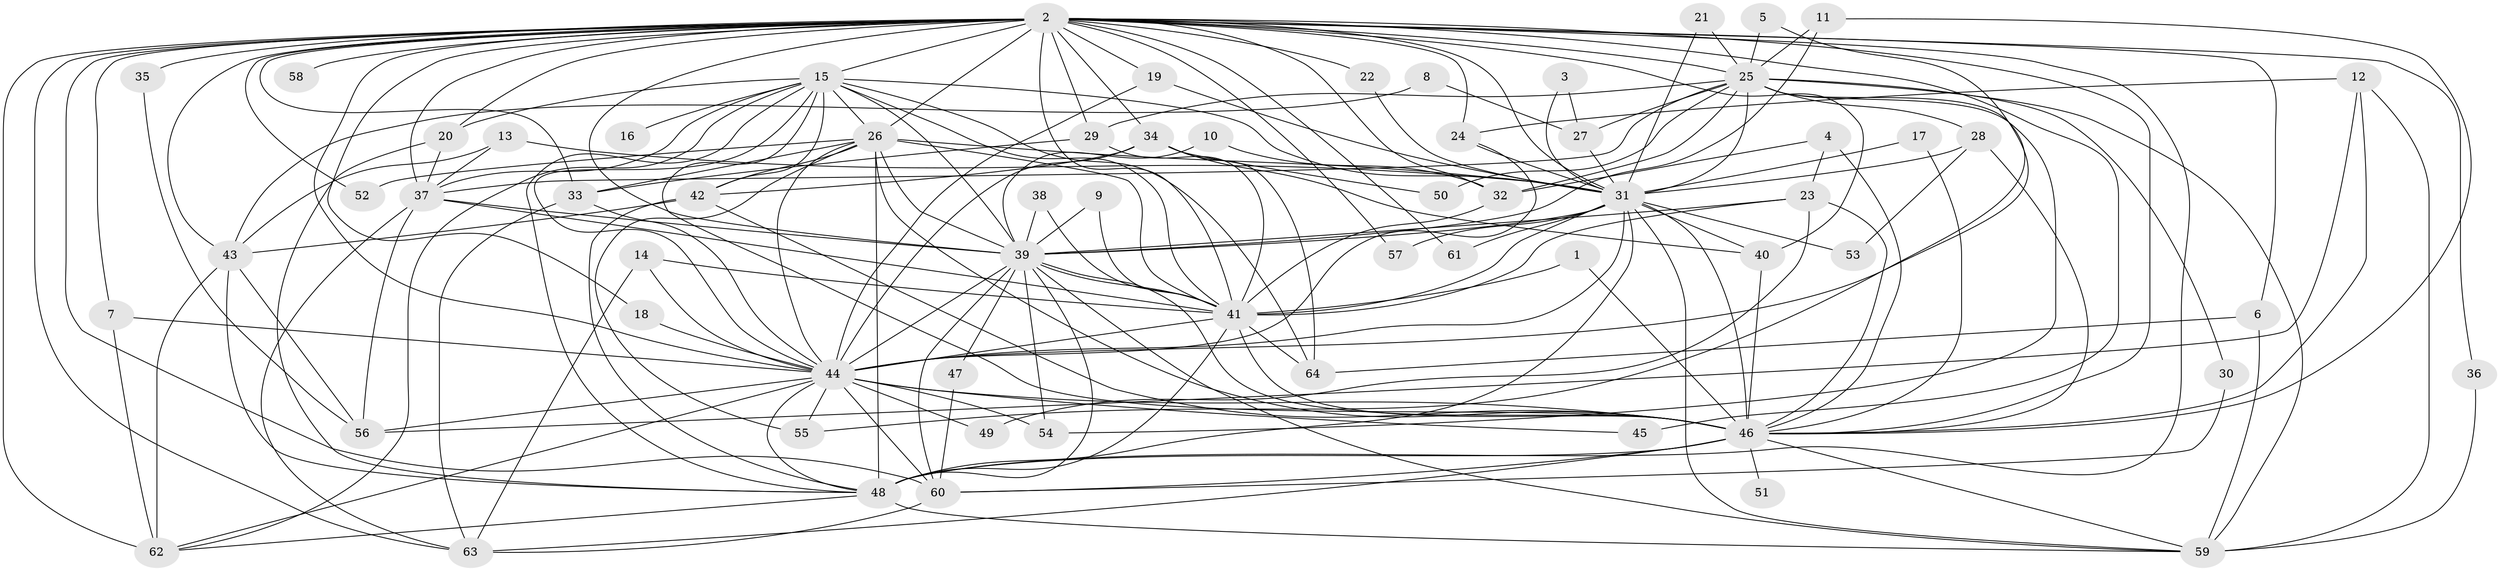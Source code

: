 // original degree distribution, {29: 0.0078125, 22: 0.0078125, 17: 0.0078125, 25: 0.0078125, 26: 0.0078125, 19: 0.0078125, 14: 0.015625, 30: 0.0078125, 20: 0.0078125, 5: 0.0859375, 6: 0.0234375, 4: 0.109375, 2: 0.5078125, 3: 0.1875, 15: 0.0078125}
// Generated by graph-tools (version 1.1) at 2025/25/03/09/25 03:25:38]
// undirected, 64 vertices, 185 edges
graph export_dot {
graph [start="1"]
  node [color=gray90,style=filled];
  1;
  2;
  3;
  4;
  5;
  6;
  7;
  8;
  9;
  10;
  11;
  12;
  13;
  14;
  15;
  16;
  17;
  18;
  19;
  20;
  21;
  22;
  23;
  24;
  25;
  26;
  27;
  28;
  29;
  30;
  31;
  32;
  33;
  34;
  35;
  36;
  37;
  38;
  39;
  40;
  41;
  42;
  43;
  44;
  45;
  46;
  47;
  48;
  49;
  50;
  51;
  52;
  53;
  54;
  55;
  56;
  57;
  58;
  59;
  60;
  61;
  62;
  63;
  64;
  1 -- 41 [weight=1.0];
  1 -- 46 [weight=1.0];
  2 -- 6 [weight=1.0];
  2 -- 7 [weight=1.0];
  2 -- 15 [weight=2.0];
  2 -- 18 [weight=1.0];
  2 -- 19 [weight=2.0];
  2 -- 20 [weight=1.0];
  2 -- 22 [weight=1.0];
  2 -- 24 [weight=1.0];
  2 -- 25 [weight=1.0];
  2 -- 26 [weight=2.0];
  2 -- 29 [weight=1.0];
  2 -- 31 [weight=3.0];
  2 -- 32 [weight=2.0];
  2 -- 33 [weight=1.0];
  2 -- 34 [weight=1.0];
  2 -- 35 [weight=2.0];
  2 -- 36 [weight=1.0];
  2 -- 37 [weight=2.0];
  2 -- 39 [weight=3.0];
  2 -- 40 [weight=1.0];
  2 -- 41 [weight=3.0];
  2 -- 43 [weight=2.0];
  2 -- 44 [weight=2.0];
  2 -- 45 [weight=1.0];
  2 -- 46 [weight=3.0];
  2 -- 48 [weight=3.0];
  2 -- 52 [weight=1.0];
  2 -- 57 [weight=1.0];
  2 -- 58 [weight=2.0];
  2 -- 60 [weight=1.0];
  2 -- 61 [weight=1.0];
  2 -- 62 [weight=2.0];
  2 -- 63 [weight=1.0];
  3 -- 27 [weight=1.0];
  3 -- 31 [weight=1.0];
  4 -- 23 [weight=1.0];
  4 -- 32 [weight=1.0];
  4 -- 46 [weight=1.0];
  5 -- 25 [weight=1.0];
  5 -- 44 [weight=1.0];
  6 -- 59 [weight=1.0];
  6 -- 64 [weight=1.0];
  7 -- 44 [weight=1.0];
  7 -- 62 [weight=1.0];
  8 -- 27 [weight=1.0];
  8 -- 43 [weight=1.0];
  9 -- 39 [weight=1.0];
  9 -- 41 [weight=1.0];
  10 -- 32 [weight=1.0];
  10 -- 39 [weight=1.0];
  11 -- 25 [weight=1.0];
  11 -- 39 [weight=1.0];
  11 -- 46 [weight=1.0];
  12 -- 24 [weight=1.0];
  12 -- 46 [weight=1.0];
  12 -- 56 [weight=1.0];
  12 -- 59 [weight=1.0];
  13 -- 31 [weight=1.0];
  13 -- 37 [weight=1.0];
  13 -- 43 [weight=1.0];
  14 -- 41 [weight=1.0];
  14 -- 44 [weight=1.0];
  14 -- 63 [weight=1.0];
  15 -- 16 [weight=1.0];
  15 -- 20 [weight=1.0];
  15 -- 26 [weight=1.0];
  15 -- 31 [weight=1.0];
  15 -- 37 [weight=1.0];
  15 -- 39 [weight=1.0];
  15 -- 41 [weight=1.0];
  15 -- 42 [weight=1.0];
  15 -- 44 [weight=1.0];
  15 -- 46 [weight=1.0];
  15 -- 48 [weight=2.0];
  15 -- 62 [weight=1.0];
  15 -- 64 [weight=1.0];
  17 -- 31 [weight=1.0];
  17 -- 46 [weight=1.0];
  18 -- 44 [weight=1.0];
  19 -- 31 [weight=1.0];
  19 -- 44 [weight=1.0];
  20 -- 37 [weight=1.0];
  20 -- 48 [weight=1.0];
  21 -- 25 [weight=1.0];
  21 -- 31 [weight=1.0];
  22 -- 31 [weight=1.0];
  23 -- 39 [weight=1.0];
  23 -- 41 [weight=1.0];
  23 -- 46 [weight=1.0];
  23 -- 49 [weight=1.0];
  24 -- 31 [weight=1.0];
  24 -- 44 [weight=1.0];
  25 -- 27 [weight=1.0];
  25 -- 28 [weight=1.0];
  25 -- 29 [weight=1.0];
  25 -- 30 [weight=1.0];
  25 -- 31 [weight=1.0];
  25 -- 32 [weight=1.0];
  25 -- 37 [weight=1.0];
  25 -- 50 [weight=1.0];
  25 -- 54 [weight=1.0];
  25 -- 55 [weight=1.0];
  25 -- 59 [weight=1.0];
  26 -- 31 [weight=2.0];
  26 -- 33 [weight=1.0];
  26 -- 39 [weight=1.0];
  26 -- 41 [weight=1.0];
  26 -- 42 [weight=1.0];
  26 -- 44 [weight=1.0];
  26 -- 46 [weight=1.0];
  26 -- 48 [weight=1.0];
  26 -- 52 [weight=1.0];
  26 -- 55 [weight=1.0];
  27 -- 31 [weight=1.0];
  28 -- 31 [weight=1.0];
  28 -- 46 [weight=1.0];
  28 -- 53 [weight=1.0];
  29 -- 33 [weight=1.0];
  29 -- 41 [weight=1.0];
  30 -- 60 [weight=1.0];
  31 -- 39 [weight=1.0];
  31 -- 40 [weight=2.0];
  31 -- 41 [weight=2.0];
  31 -- 44 [weight=2.0];
  31 -- 46 [weight=1.0];
  31 -- 48 [weight=1.0];
  31 -- 53 [weight=1.0];
  31 -- 57 [weight=2.0];
  31 -- 59 [weight=1.0];
  31 -- 61 [weight=1.0];
  32 -- 41 [weight=1.0];
  33 -- 44 [weight=1.0];
  33 -- 63 [weight=1.0];
  34 -- 40 [weight=1.0];
  34 -- 42 [weight=1.0];
  34 -- 44 [weight=1.0];
  34 -- 50 [weight=1.0];
  34 -- 64 [weight=1.0];
  35 -- 56 [weight=1.0];
  36 -- 59 [weight=1.0];
  37 -- 39 [weight=1.0];
  37 -- 41 [weight=1.0];
  37 -- 56 [weight=1.0];
  37 -- 63 [weight=1.0];
  38 -- 39 [weight=1.0];
  38 -- 41 [weight=1.0];
  39 -- 41 [weight=1.0];
  39 -- 44 [weight=2.0];
  39 -- 46 [weight=1.0];
  39 -- 47 [weight=1.0];
  39 -- 48 [weight=1.0];
  39 -- 54 [weight=1.0];
  39 -- 59 [weight=1.0];
  39 -- 60 [weight=1.0];
  40 -- 46 [weight=1.0];
  41 -- 44 [weight=1.0];
  41 -- 46 [weight=1.0];
  41 -- 48 [weight=1.0];
  41 -- 64 [weight=1.0];
  42 -- 43 [weight=1.0];
  42 -- 46 [weight=1.0];
  42 -- 48 [weight=1.0];
  43 -- 48 [weight=1.0];
  43 -- 56 [weight=1.0];
  43 -- 62 [weight=1.0];
  44 -- 45 [weight=1.0];
  44 -- 46 [weight=2.0];
  44 -- 48 [weight=1.0];
  44 -- 49 [weight=1.0];
  44 -- 54 [weight=1.0];
  44 -- 55 [weight=1.0];
  44 -- 56 [weight=1.0];
  44 -- 60 [weight=1.0];
  44 -- 62 [weight=1.0];
  46 -- 48 [weight=1.0];
  46 -- 51 [weight=1.0];
  46 -- 59 [weight=1.0];
  46 -- 60 [weight=1.0];
  46 -- 63 [weight=1.0];
  47 -- 60 [weight=1.0];
  48 -- 59 [weight=1.0];
  48 -- 62 [weight=1.0];
  60 -- 63 [weight=1.0];
}
